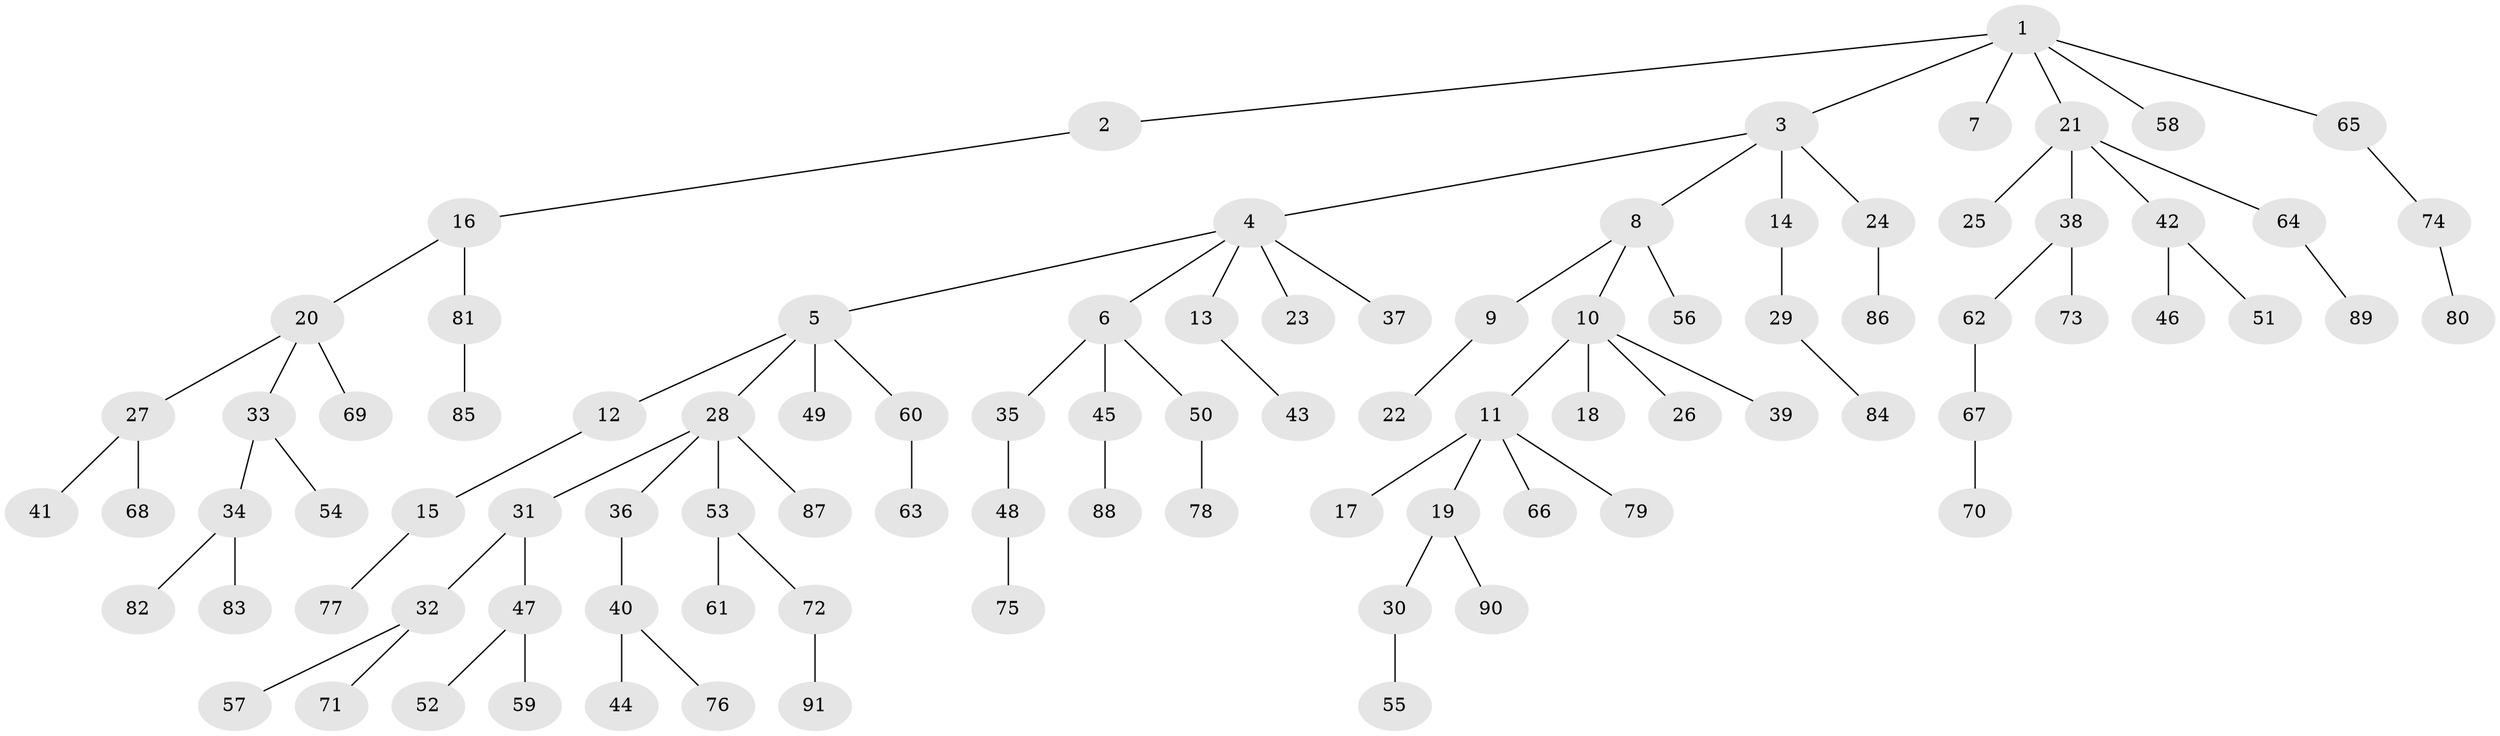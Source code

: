 // Generated by graph-tools (version 1.1) at 2025/36/03/09/25 02:36:54]
// undirected, 91 vertices, 90 edges
graph export_dot {
graph [start="1"]
  node [color=gray90,style=filled];
  1;
  2;
  3;
  4;
  5;
  6;
  7;
  8;
  9;
  10;
  11;
  12;
  13;
  14;
  15;
  16;
  17;
  18;
  19;
  20;
  21;
  22;
  23;
  24;
  25;
  26;
  27;
  28;
  29;
  30;
  31;
  32;
  33;
  34;
  35;
  36;
  37;
  38;
  39;
  40;
  41;
  42;
  43;
  44;
  45;
  46;
  47;
  48;
  49;
  50;
  51;
  52;
  53;
  54;
  55;
  56;
  57;
  58;
  59;
  60;
  61;
  62;
  63;
  64;
  65;
  66;
  67;
  68;
  69;
  70;
  71;
  72;
  73;
  74;
  75;
  76;
  77;
  78;
  79;
  80;
  81;
  82;
  83;
  84;
  85;
  86;
  87;
  88;
  89;
  90;
  91;
  1 -- 2;
  1 -- 3;
  1 -- 7;
  1 -- 21;
  1 -- 58;
  1 -- 65;
  2 -- 16;
  3 -- 4;
  3 -- 8;
  3 -- 14;
  3 -- 24;
  4 -- 5;
  4 -- 6;
  4 -- 13;
  4 -- 23;
  4 -- 37;
  5 -- 12;
  5 -- 28;
  5 -- 49;
  5 -- 60;
  6 -- 35;
  6 -- 45;
  6 -- 50;
  8 -- 9;
  8 -- 10;
  8 -- 56;
  9 -- 22;
  10 -- 11;
  10 -- 18;
  10 -- 26;
  10 -- 39;
  11 -- 17;
  11 -- 19;
  11 -- 66;
  11 -- 79;
  12 -- 15;
  13 -- 43;
  14 -- 29;
  15 -- 77;
  16 -- 20;
  16 -- 81;
  19 -- 30;
  19 -- 90;
  20 -- 27;
  20 -- 33;
  20 -- 69;
  21 -- 25;
  21 -- 38;
  21 -- 42;
  21 -- 64;
  24 -- 86;
  27 -- 41;
  27 -- 68;
  28 -- 31;
  28 -- 36;
  28 -- 53;
  28 -- 87;
  29 -- 84;
  30 -- 55;
  31 -- 32;
  31 -- 47;
  32 -- 57;
  32 -- 71;
  33 -- 34;
  33 -- 54;
  34 -- 82;
  34 -- 83;
  35 -- 48;
  36 -- 40;
  38 -- 62;
  38 -- 73;
  40 -- 44;
  40 -- 76;
  42 -- 46;
  42 -- 51;
  45 -- 88;
  47 -- 52;
  47 -- 59;
  48 -- 75;
  50 -- 78;
  53 -- 61;
  53 -- 72;
  60 -- 63;
  62 -- 67;
  64 -- 89;
  65 -- 74;
  67 -- 70;
  72 -- 91;
  74 -- 80;
  81 -- 85;
}
